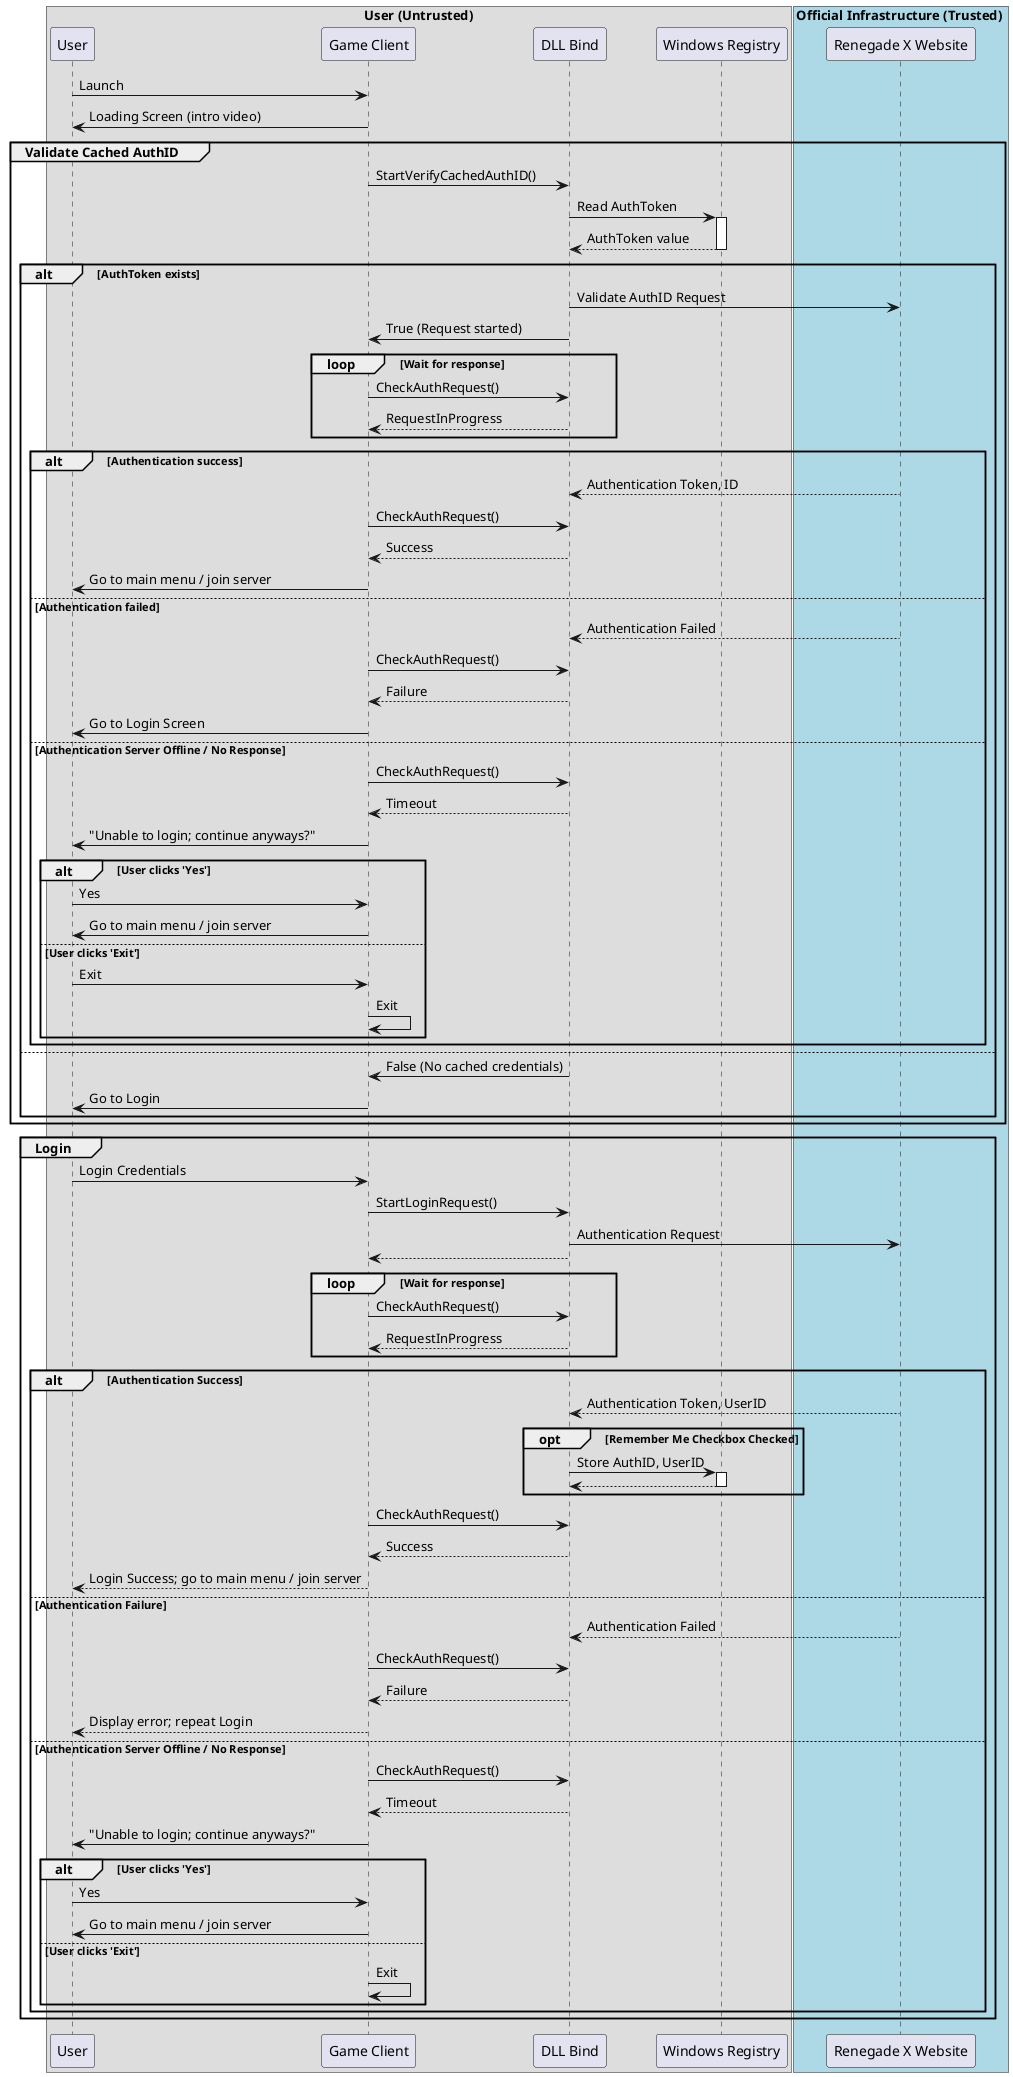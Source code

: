 @startuml

box User (Untrusted)
    participant User
    participant "Game Client" as Game
    participant "DLL Bind" as DllBind
    participant "Windows Registry" as Registry
end box

box Official Infrastructure (Trusted) #LightBlue
    participant "Renegade X Website" as AuthServer
end box

User -> Game: Launch
Game -> User: Loading Screen (intro video)
group Validate Cached AuthID
    Game -> DllBind: StartVerifyCachedAuthID()
    DllBind -> Registry: Read AuthToken
    activate Registry
    return AuthToken value
    alt AuthToken exists
        DllBind -> AuthServer: Validate AuthID Request
        DllBind -> Game: True (Request started)
        loop Wait for response
            Game -> DllBind: CheckAuthRequest()
            DllBind --> Game: RequestInProgress
        end
        alt Authentication success
            AuthServer --> DllBind: Authentication Token, ID
            Game -> DllBind: CheckAuthRequest()
            DllBind --> Game: Success
            Game -> User: Go to main menu / join server
        else Authentication failed
            AuthServer --> DllBind: Authentication Failed
            Game -> DllBind: CheckAuthRequest()
            DllBind --> Game: Failure
            Game -> User: Go to Login Screen
        else Authentication Server Offline / No Response
            Game -> DllBind: CheckAuthRequest()
            DllBind --> Game: Timeout
            Game -> User: "Unable to login; continue anyways?"
            alt User clicks 'Yes'
                User -> Game: Yes
                Game -> User: Go to main menu / join server
            else User clicks 'Exit'
                User -> Game: Exit
                Game -> Game: Exit
            end
        end
    else
        DllBind -> Game: False (No cached credentials)
        Game -> User: Go to Login
    end
end

group Login
    User -> Game: Login Credentials
    Game -> DllBind: StartLoginRequest()
    DllBind -> AuthServer: Authentication Request
    DllBind --> Game

    loop Wait for response
        Game -> DllBind: CheckAuthRequest()
        DllBind --> Game: RequestInProgress
    end

    alt Authentication Success
        AuthServer --> DllBind: Authentication Token, UserID
        opt Remember Me Checkbox Checked
            DllBind -> Registry: Store AuthID, UserID
            activate Registry
            return
        end

        Game -> DllBind: CheckAuthRequest()
        DllBind --> Game: Success
        Game --> User: Login Success; go to main menu / join server
    else Authentication Failure
        AuthServer --> DllBind: Authentication Failed
        Game -> DllBind: CheckAuthRequest()
        DllBind --> Game: Failure
        Game --> User: Display error; repeat Login
    else Authentication Server Offline / No Response
        Game -> DllBind: CheckAuthRequest()
        DllBind --> Game: Timeout
        Game -> User: "Unable to login; continue anyways?"
        alt User clicks 'Yes'
            User -> Game: Yes
            Game -> User: Go to main menu / join server
        else User clicks 'Exit'
            Game -> Game: Exit
        end
    end
end

@enduml